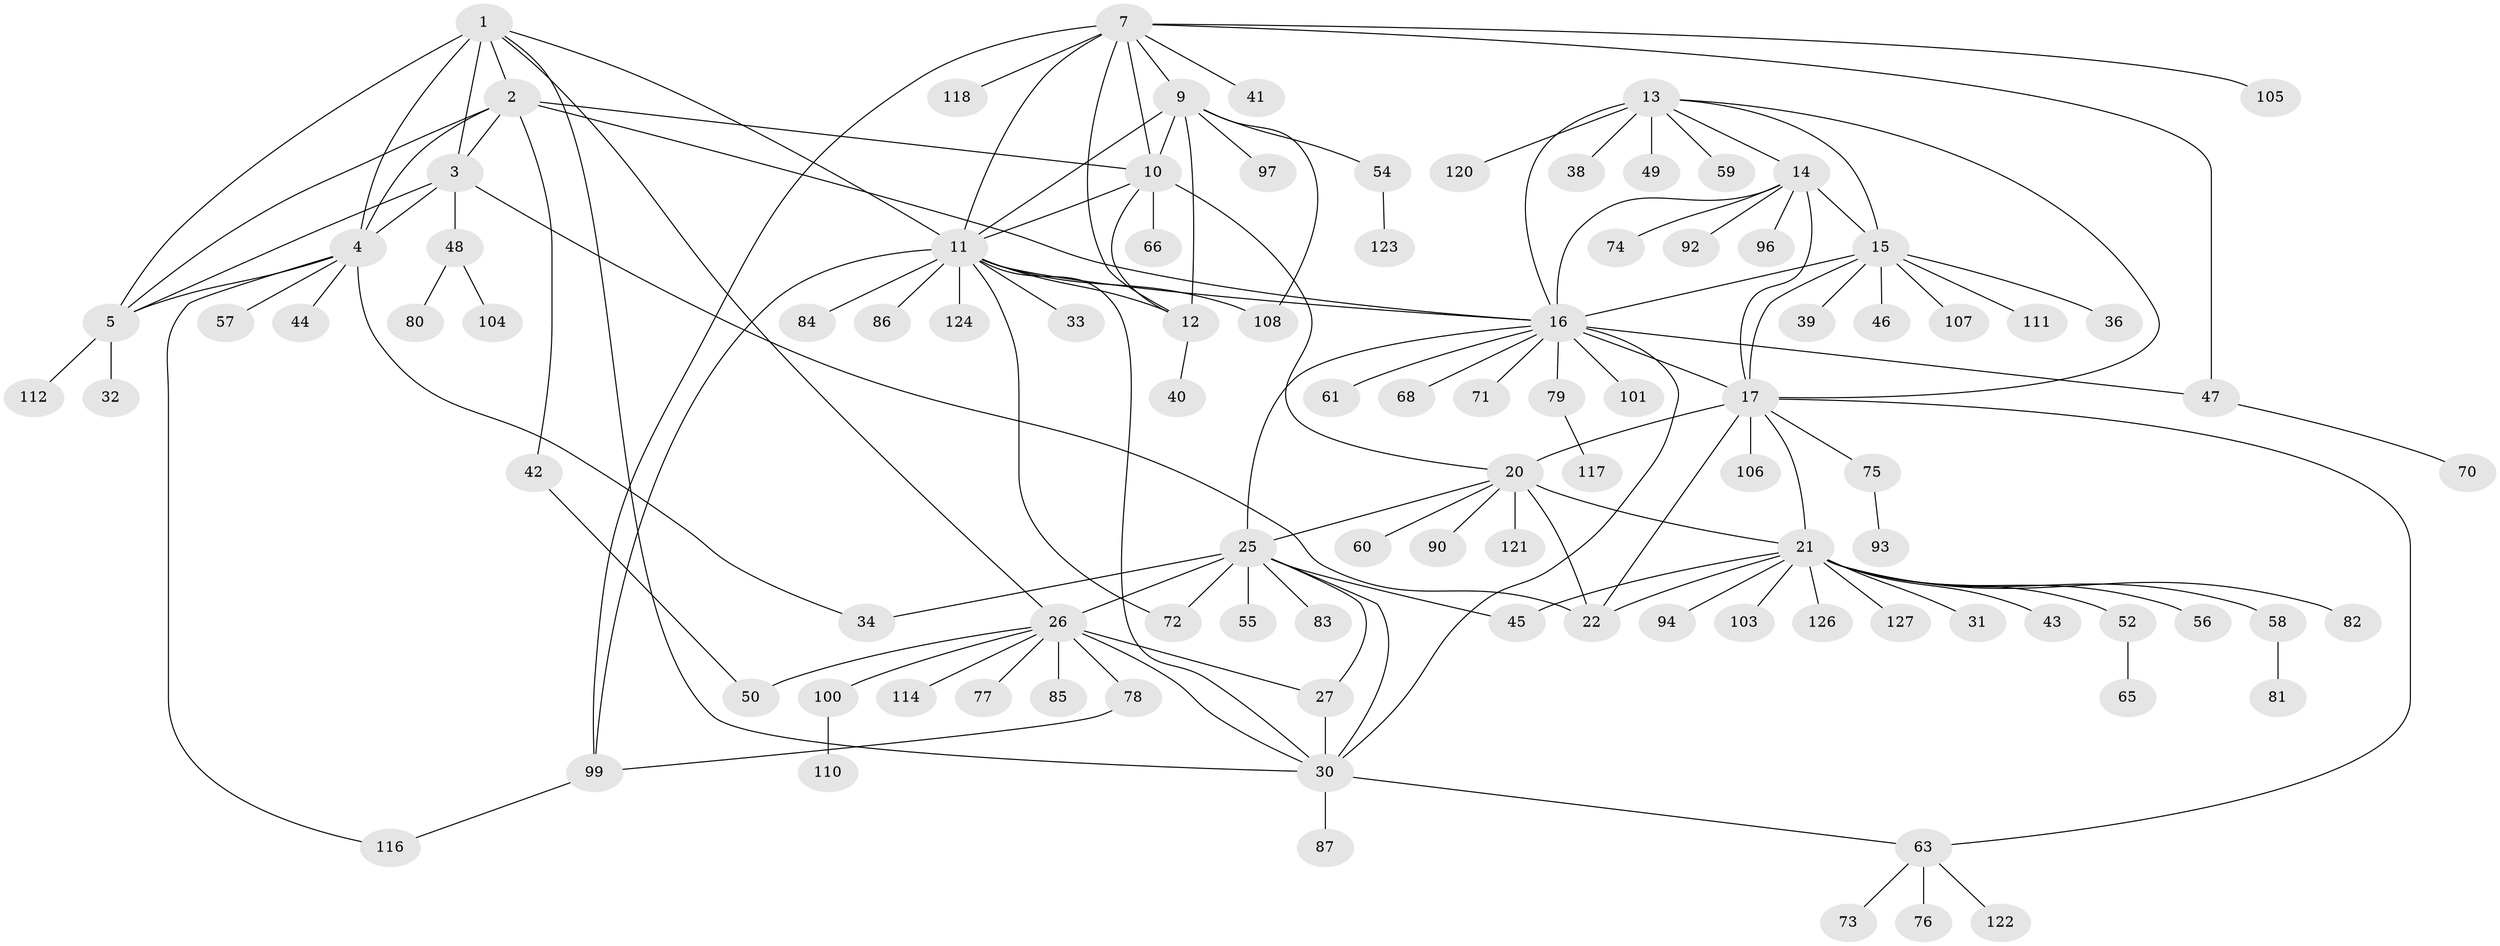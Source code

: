// Generated by graph-tools (version 1.1) at 2025/24/03/03/25 07:24:13]
// undirected, 100 vertices, 142 edges
graph export_dot {
graph [start="1"]
  node [color=gray90,style=filled];
  1 [super="+37"];
  2 [super="+35"];
  3;
  4 [super="+6"];
  5 [super="+62"];
  7 [super="+8"];
  9 [super="+69"];
  10;
  11 [super="+64"];
  12 [super="+88"];
  13 [super="+51"];
  14 [super="+53"];
  15 [super="+113"];
  16 [super="+18"];
  17 [super="+19"];
  20 [super="+23"];
  21 [super="+24"];
  22;
  25 [super="+28"];
  26 [super="+29"];
  27 [super="+109"];
  30 [super="+95"];
  31;
  32;
  33;
  34;
  36;
  38;
  39;
  40 [super="+91"];
  41;
  42;
  43;
  44;
  45;
  46;
  47 [super="+67"];
  48 [super="+98"];
  49;
  50;
  52;
  54 [super="+89"];
  55;
  56;
  57;
  58;
  59;
  60;
  61;
  63 [super="+125"];
  65;
  66;
  68;
  70;
  71;
  72;
  73 [super="+102"];
  74;
  75;
  76;
  77;
  78;
  79;
  80;
  81;
  82;
  83;
  84;
  85;
  86;
  87;
  90;
  92;
  93;
  94;
  96;
  97;
  99 [super="+119"];
  100;
  101 [super="+115"];
  103;
  104;
  105;
  106;
  107;
  108;
  110;
  111;
  112;
  114;
  116;
  117;
  118;
  120;
  121;
  122;
  123;
  124;
  126;
  127;
  1 -- 2;
  1 -- 3;
  1 -- 4 [weight=2];
  1 -- 5;
  1 -- 26;
  1 -- 11;
  1 -- 30;
  2 -- 3;
  2 -- 4 [weight=2];
  2 -- 5;
  2 -- 10 [weight=2];
  2 -- 42;
  2 -- 16;
  3 -- 4 [weight=2];
  3 -- 5;
  3 -- 22;
  3 -- 48;
  4 -- 5 [weight=2];
  4 -- 57;
  4 -- 116;
  4 -- 34;
  4 -- 44;
  5 -- 32;
  5 -- 112;
  7 -- 9 [weight=2];
  7 -- 10 [weight=2];
  7 -- 11 [weight=2];
  7 -- 12 [weight=2];
  7 -- 105;
  7 -- 118;
  7 -- 99;
  7 -- 41;
  7 -- 47;
  9 -- 10;
  9 -- 11;
  9 -- 12;
  9 -- 54;
  9 -- 97;
  9 -- 108;
  10 -- 11;
  10 -- 12;
  10 -- 20;
  10 -- 66;
  11 -- 12;
  11 -- 16;
  11 -- 30;
  11 -- 33;
  11 -- 72;
  11 -- 84;
  11 -- 86;
  11 -- 108;
  11 -- 99;
  11 -- 124;
  12 -- 40;
  13 -- 14;
  13 -- 15;
  13 -- 16 [weight=2];
  13 -- 17;
  13 -- 38;
  13 -- 49;
  13 -- 59;
  13 -- 120;
  14 -- 15;
  14 -- 16 [weight=2];
  14 -- 17;
  14 -- 74;
  14 -- 92;
  14 -- 96;
  15 -- 16 [weight=2];
  15 -- 17;
  15 -- 36;
  15 -- 39;
  15 -- 46;
  15 -- 107;
  15 -- 111;
  16 -- 17 [weight=2];
  16 -- 71;
  16 -- 101;
  16 -- 68;
  16 -- 79;
  16 -- 47;
  16 -- 61;
  16 -- 25;
  16 -- 30;
  17 -- 63;
  17 -- 20 [weight=2];
  17 -- 21 [weight=2];
  17 -- 22;
  17 -- 106;
  17 -- 75;
  20 -- 21 [weight=4];
  20 -- 22 [weight=2];
  20 -- 90;
  20 -- 121;
  20 -- 60;
  20 -- 25;
  21 -- 22 [weight=2];
  21 -- 43;
  21 -- 56;
  21 -- 82;
  21 -- 94;
  21 -- 103;
  21 -- 127;
  21 -- 45;
  21 -- 52;
  21 -- 58;
  21 -- 126;
  21 -- 31;
  25 -- 26 [weight=4];
  25 -- 27 [weight=2];
  25 -- 30 [weight=2];
  25 -- 34;
  25 -- 72;
  25 -- 45;
  25 -- 83;
  25 -- 55;
  26 -- 27 [weight=2];
  26 -- 30 [weight=2];
  26 -- 100;
  26 -- 114;
  26 -- 77;
  26 -- 78;
  26 -- 50;
  26 -- 85;
  27 -- 30;
  30 -- 63;
  30 -- 87;
  42 -- 50;
  47 -- 70;
  48 -- 80;
  48 -- 104;
  52 -- 65;
  54 -- 123;
  58 -- 81;
  63 -- 73;
  63 -- 76;
  63 -- 122;
  75 -- 93;
  78 -- 99;
  79 -- 117;
  99 -- 116;
  100 -- 110;
}
